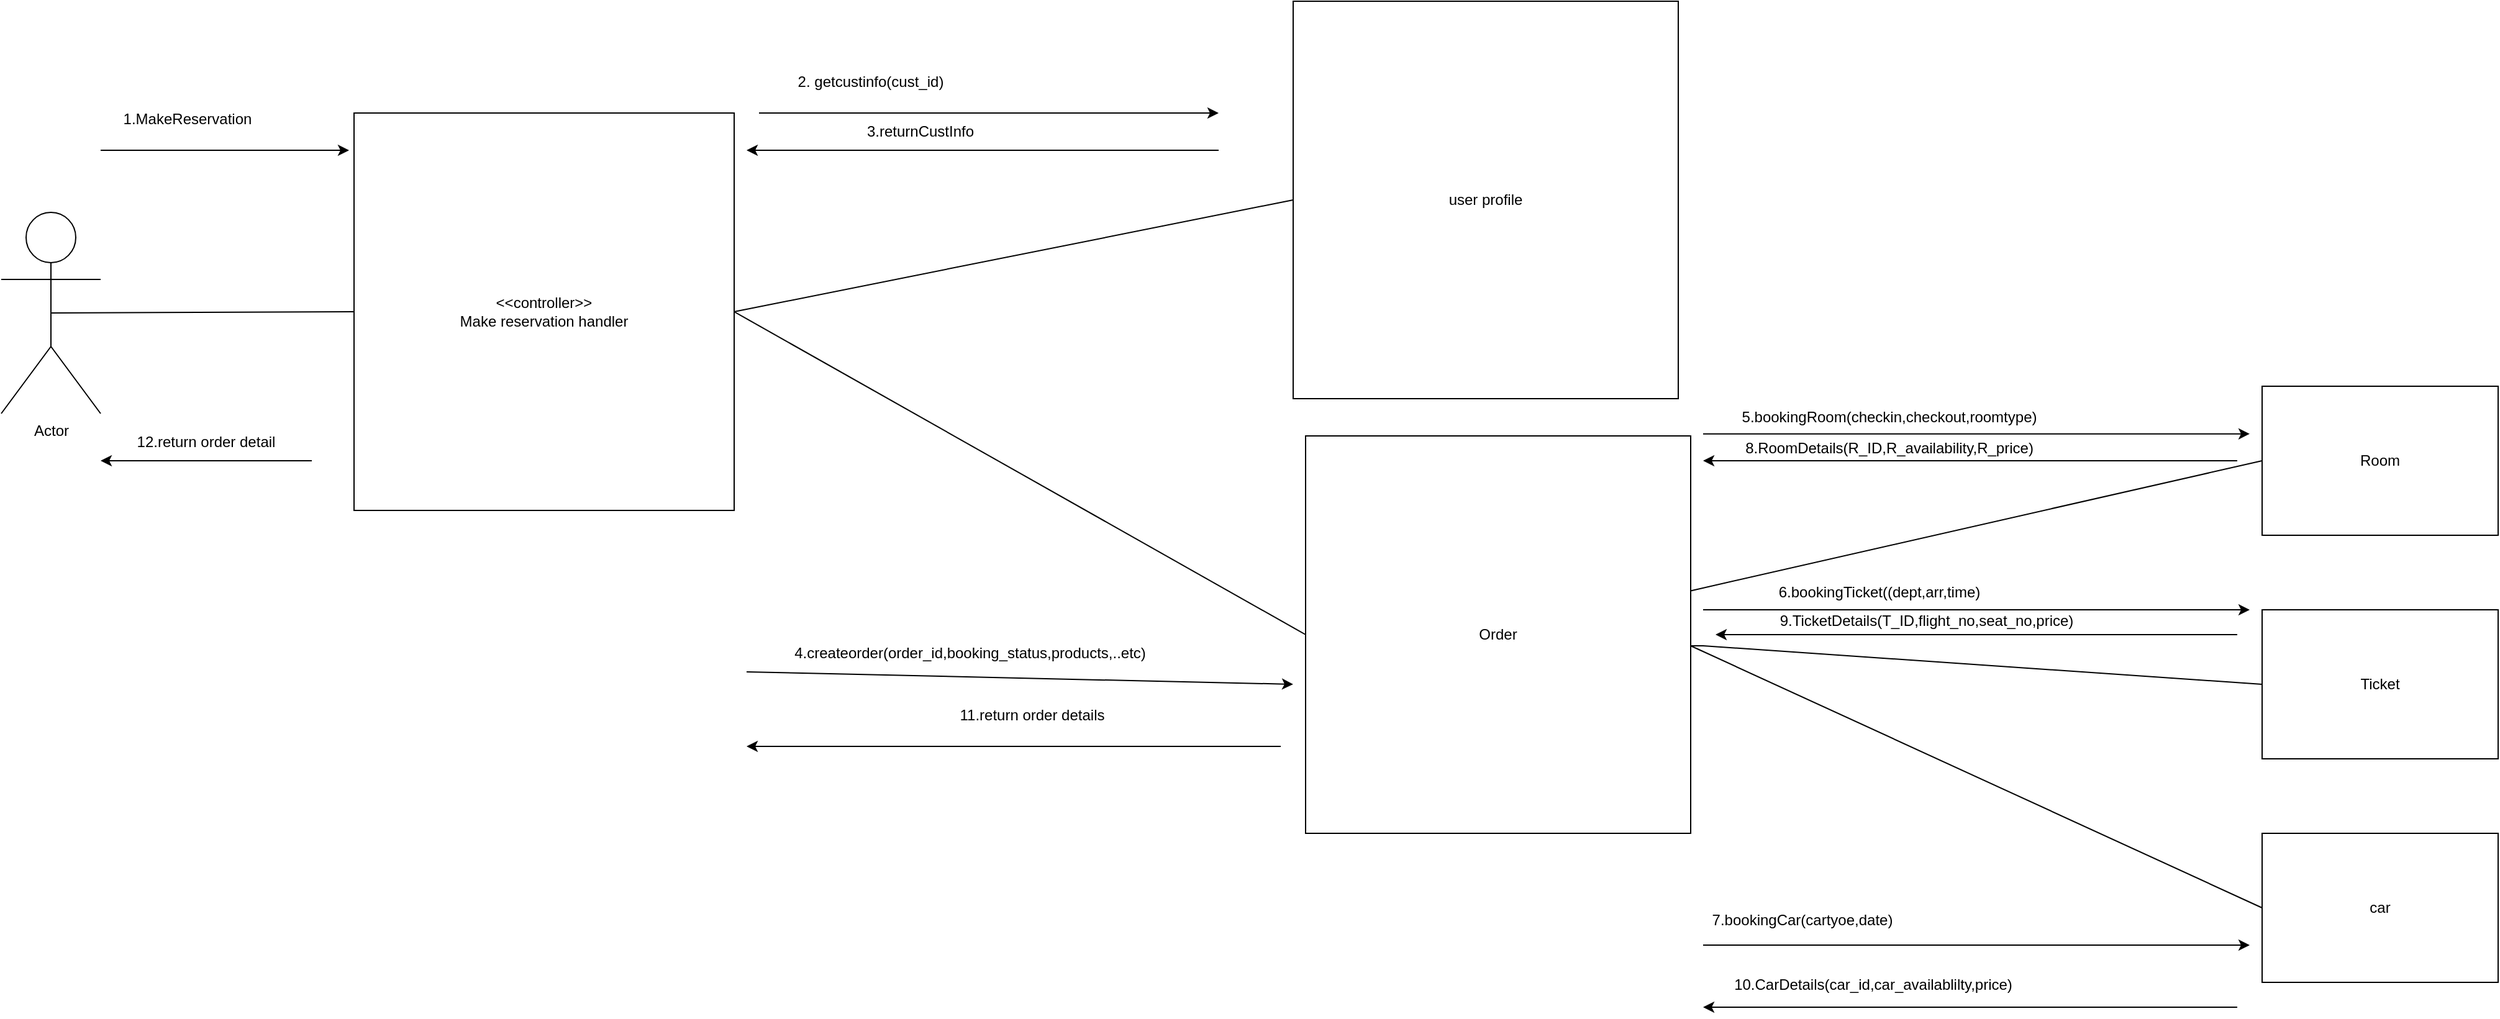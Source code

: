 <mxfile version="25.0.3">
  <diagram name="Page-1" id="3qWat7TnqTN0R8gUwRB4">
    <mxGraphModel dx="1468" dy="2006" grid="1" gridSize="10" guides="1" tooltips="1" connect="1" arrows="1" fold="1" page="1" pageScale="1" pageWidth="827" pageHeight="1169" math="0" shadow="0">
      <root>
        <mxCell id="0" />
        <mxCell id="1" parent="0" />
        <mxCell id="wr1J9yVkNnbwStFv_y0O-1" value="Actor" style="shape=umlActor;verticalLabelPosition=bottom;verticalAlign=top;html=1;outlineConnect=0;" parent="1" vertex="1">
          <mxGeometry width="80" height="162" as="geometry" />
        </mxCell>
        <mxCell id="wr1J9yVkNnbwStFv_y0O-6" value="&amp;lt;&amp;lt;controller&amp;gt;&amp;gt;&lt;div&gt;Make reservation handler&lt;/div&gt;" style="rounded=0;whiteSpace=wrap;html=1;" parent="1" vertex="1">
          <mxGeometry x="284" y="-80" width="306" height="320" as="geometry" />
        </mxCell>
        <mxCell id="wr1J9yVkNnbwStFv_y0O-10" value="1.MakeReservation" style="text;html=1;align=center;verticalAlign=middle;whiteSpace=wrap;rounded=0;" parent="1" vertex="1">
          <mxGeometry x="80" y="-90" width="140" height="30" as="geometry" />
        </mxCell>
        <mxCell id="wr1J9yVkNnbwStFv_y0O-28" value="user profile" style="rounded=0;whiteSpace=wrap;html=1;" parent="1" vertex="1">
          <mxGeometry x="1040" y="-170" width="310" height="320" as="geometry" />
        </mxCell>
        <mxCell id="wr1J9yVkNnbwStFv_y0O-29" value="Ticket" style="rounded=0;whiteSpace=wrap;html=1;" parent="1" vertex="1">
          <mxGeometry x="1820" y="320" width="190" height="120" as="geometry" />
        </mxCell>
        <mxCell id="wr1J9yVkNnbwStFv_y0O-30" value="Room" style="rounded=0;whiteSpace=wrap;html=1;" parent="1" vertex="1">
          <mxGeometry x="1820" y="140" width="190" height="120" as="geometry" />
        </mxCell>
        <mxCell id="wr1J9yVkNnbwStFv_y0O-31" value="car" style="rounded=0;whiteSpace=wrap;html=1;" parent="1" vertex="1">
          <mxGeometry x="1820" y="500" width="190" height="120" as="geometry" />
        </mxCell>
        <mxCell id="wr1J9yVkNnbwStFv_y0O-33" value="" style="endArrow=none;html=1;rounded=0;exitX=0.5;exitY=0.5;exitDx=0;exitDy=0;exitPerimeter=0;entryX=0;entryY=0.5;entryDx=0;entryDy=0;" parent="1" source="wr1J9yVkNnbwStFv_y0O-1" target="wr1J9yVkNnbwStFv_y0O-6" edge="1">
          <mxGeometry width="50" height="50" relative="1" as="geometry">
            <mxPoint x="480" y="140" as="sourcePoint" />
            <mxPoint x="530" y="90" as="targetPoint" />
          </mxGeometry>
        </mxCell>
        <mxCell id="wr1J9yVkNnbwStFv_y0O-34" value="" style="endArrow=none;html=1;rounded=0;exitX=1;exitY=0.5;exitDx=0;exitDy=0;entryX=0;entryY=0.5;entryDx=0;entryDy=0;" parent="1" source="wr1J9yVkNnbwStFv_y0O-6" target="wr1J9yVkNnbwStFv_y0O-28" edge="1">
          <mxGeometry width="50" height="50" relative="1" as="geometry">
            <mxPoint x="750" y="140" as="sourcePoint" />
            <mxPoint x="800" y="90" as="targetPoint" />
          </mxGeometry>
        </mxCell>
        <mxCell id="wr1J9yVkNnbwStFv_y0O-35" value="" style="endArrow=none;html=1;rounded=0;entryX=0;entryY=0.5;entryDx=0;entryDy=0;" parent="1" target="wr1J9yVkNnbwStFv_y0O-30" edge="1" source="wr1J9yVkNnbwStFv_y0O-38">
          <mxGeometry width="50" height="50" relative="1" as="geometry">
            <mxPoint x="1360" y="349" as="sourcePoint" />
            <mxPoint x="1070" y="359" as="targetPoint" />
          </mxGeometry>
        </mxCell>
        <mxCell id="wr1J9yVkNnbwStFv_y0O-36" value="" style="endArrow=none;html=1;rounded=0;exitX=1;exitY=0.5;exitDx=0;exitDy=0;entryX=0;entryY=0.5;entryDx=0;entryDy=0;" parent="1" target="wr1J9yVkNnbwStFv_y0O-29" edge="1">
          <mxGeometry width="50" height="50" relative="1" as="geometry">
            <mxPoint x="1360" y="349" as="sourcePoint" />
            <mxPoint x="1710" y="120" as="targetPoint" />
            <Array as="points">
              <mxPoint x="1370" y="349" />
            </Array>
          </mxGeometry>
        </mxCell>
        <mxCell id="wr1J9yVkNnbwStFv_y0O-37" value="" style="endArrow=none;html=1;rounded=0;entryX=0;entryY=0.5;entryDx=0;entryDy=0;" parent="1" target="wr1J9yVkNnbwStFv_y0O-31" edge="1">
          <mxGeometry width="50" height="50" relative="1" as="geometry">
            <mxPoint x="1360" y="349" as="sourcePoint" />
            <mxPoint x="1710" y="360" as="targetPoint" />
          </mxGeometry>
        </mxCell>
        <mxCell id="wr1J9yVkNnbwStFv_y0O-38" value="Order" style="rounded=0;whiteSpace=wrap;html=1;" parent="1" vertex="1">
          <mxGeometry x="1050" y="180" width="310" height="320" as="geometry" />
        </mxCell>
        <mxCell id="wr1J9yVkNnbwStFv_y0O-39" value="" style="endArrow=none;html=1;rounded=0;exitX=1;exitY=0.5;exitDx=0;exitDy=0;entryX=0;entryY=0.5;entryDx=0;entryDy=0;" parent="1" source="wr1J9yVkNnbwStFv_y0O-6" target="wr1J9yVkNnbwStFv_y0O-38" edge="1">
          <mxGeometry width="50" height="50" relative="1" as="geometry">
            <mxPoint x="620" y="330" as="sourcePoint" />
            <mxPoint x="670" y="280" as="targetPoint" />
          </mxGeometry>
        </mxCell>
        <mxCell id="X0KTBg5QiYJIBkpDeTiK-1" value="" style="endArrow=classic;html=1;rounded=0;" edge="1" parent="1">
          <mxGeometry width="50" height="50" relative="1" as="geometry">
            <mxPoint x="600" y="370" as="sourcePoint" />
            <mxPoint x="1040" y="380" as="targetPoint" />
          </mxGeometry>
        </mxCell>
        <mxCell id="X0KTBg5QiYJIBkpDeTiK-2" value="2. getcustinfo(cust_id)" style="text;html=1;align=center;verticalAlign=middle;whiteSpace=wrap;rounded=0;" vertex="1" parent="1">
          <mxGeometry x="600" y="-120" width="200" height="30" as="geometry" />
        </mxCell>
        <mxCell id="X0KTBg5QiYJIBkpDeTiK-3" value="" style="endArrow=classic;html=1;rounded=0;" edge="1" parent="1">
          <mxGeometry width="50" height="50" relative="1" as="geometry">
            <mxPoint x="80" y="-50" as="sourcePoint" />
            <mxPoint x="280" y="-50" as="targetPoint" />
          </mxGeometry>
        </mxCell>
        <mxCell id="X0KTBg5QiYJIBkpDeTiK-4" value="" style="endArrow=classic;html=1;rounded=0;" edge="1" parent="1">
          <mxGeometry width="50" height="50" relative="1" as="geometry">
            <mxPoint x="610" y="-80" as="sourcePoint" />
            <mxPoint x="980" y="-80" as="targetPoint" />
          </mxGeometry>
        </mxCell>
        <mxCell id="X0KTBg5QiYJIBkpDeTiK-5" value="4.createorder(order_id,booking_status,products,..etc)" style="text;html=1;align=center;verticalAlign=middle;whiteSpace=wrap;rounded=0;" vertex="1" parent="1">
          <mxGeometry x="750" y="340" width="60" height="30" as="geometry" />
        </mxCell>
        <mxCell id="X0KTBg5QiYJIBkpDeTiK-6" value="" style="endArrow=classic;html=1;rounded=0;" edge="1" parent="1">
          <mxGeometry width="50" height="50" relative="1" as="geometry">
            <mxPoint x="980" y="-50" as="sourcePoint" />
            <mxPoint x="600" y="-50" as="targetPoint" />
          </mxGeometry>
        </mxCell>
        <mxCell id="X0KTBg5QiYJIBkpDeTiK-7" value="3.returnCustInfo" style="text;html=1;align=center;verticalAlign=middle;whiteSpace=wrap;rounded=0;" vertex="1" parent="1">
          <mxGeometry x="710" y="-80" width="60" height="30" as="geometry" />
        </mxCell>
        <mxCell id="X0KTBg5QiYJIBkpDeTiK-10" value="" style="endArrow=classic;html=1;rounded=0;" edge="1" parent="1">
          <mxGeometry width="50" height="50" relative="1" as="geometry">
            <mxPoint x="1370" y="178.33" as="sourcePoint" />
            <mxPoint x="1810" y="178.33" as="targetPoint" />
          </mxGeometry>
        </mxCell>
        <mxCell id="X0KTBg5QiYJIBkpDeTiK-14" value="5.bookingRoom(checkin,checkout,roomtype)" style="text;html=1;align=center;verticalAlign=middle;whiteSpace=wrap;rounded=0;" vertex="1" parent="1">
          <mxGeometry x="1490" y="150" width="60" height="30" as="geometry" />
        </mxCell>
        <mxCell id="X0KTBg5QiYJIBkpDeTiK-15" value="" style="endArrow=classic;html=1;rounded=0;" edge="1" parent="1">
          <mxGeometry width="50" height="50" relative="1" as="geometry">
            <mxPoint x="1370" y="320" as="sourcePoint" />
            <mxPoint x="1810" y="320" as="targetPoint" />
          </mxGeometry>
        </mxCell>
        <mxCell id="X0KTBg5QiYJIBkpDeTiK-16" value="6.bookingTicket((dept,arr,time)" style="text;html=1;align=center;verticalAlign=middle;whiteSpace=wrap;rounded=0;" vertex="1" parent="1">
          <mxGeometry x="1392" y="291" width="240" height="30" as="geometry" />
        </mxCell>
        <mxCell id="X0KTBg5QiYJIBkpDeTiK-17" value="" style="endArrow=classic;html=1;rounded=0;" edge="1" parent="1">
          <mxGeometry width="50" height="50" relative="1" as="geometry">
            <mxPoint x="1800" y="200" as="sourcePoint" />
            <mxPoint x="1370" y="200" as="targetPoint" />
          </mxGeometry>
        </mxCell>
        <mxCell id="X0KTBg5QiYJIBkpDeTiK-18" value="" style="endArrow=classic;html=1;rounded=0;" edge="1" parent="1">
          <mxGeometry width="50" height="50" relative="1" as="geometry">
            <mxPoint x="1370" y="590" as="sourcePoint" />
            <mxPoint x="1810" y="590" as="targetPoint" />
          </mxGeometry>
        </mxCell>
        <mxCell id="X0KTBg5QiYJIBkpDeTiK-19" value="7.bookingCar(cartyoe,date)" style="text;html=1;align=center;verticalAlign=middle;whiteSpace=wrap;rounded=0;" vertex="1" parent="1">
          <mxGeometry x="1420" y="555" width="60" height="30" as="geometry" />
        </mxCell>
        <mxCell id="X0KTBg5QiYJIBkpDeTiK-21" value="" style="endArrow=classic;html=1;rounded=0;" edge="1" parent="1">
          <mxGeometry width="50" height="50" relative="1" as="geometry">
            <mxPoint x="1800" y="340" as="sourcePoint" />
            <mxPoint x="1380" y="340" as="targetPoint" />
          </mxGeometry>
        </mxCell>
        <mxCell id="X0KTBg5QiYJIBkpDeTiK-22" value="" style="endArrow=classic;html=1;rounded=0;" edge="1" parent="1">
          <mxGeometry width="50" height="50" relative="1" as="geometry">
            <mxPoint x="1800" y="640" as="sourcePoint" />
            <mxPoint x="1370" y="640" as="targetPoint" />
          </mxGeometry>
        </mxCell>
        <mxCell id="X0KTBg5QiYJIBkpDeTiK-23" value="8.RoomDetails(R_ID,R_availability,R_price)" style="text;html=1;align=center;verticalAlign=middle;whiteSpace=wrap;rounded=0;" vertex="1" parent="1">
          <mxGeometry x="1490" y="175" width="60" height="30" as="geometry" />
        </mxCell>
        <mxCell id="X0KTBg5QiYJIBkpDeTiK-25" value="9.TicketDetails(T_ID,flight_no,seat_no,price)" style="text;html=1;align=center;verticalAlign=middle;whiteSpace=wrap;rounded=0;" vertex="1" parent="1">
          <mxGeometry x="1520" y="314" width="60" height="30" as="geometry" />
        </mxCell>
        <mxCell id="X0KTBg5QiYJIBkpDeTiK-26" value="10.CarDetails(car_id,car_availablilty,price)" style="text;html=1;align=center;verticalAlign=middle;whiteSpace=wrap;rounded=0;" vertex="1" parent="1">
          <mxGeometry x="1477" y="607" width="60" height="30" as="geometry" />
        </mxCell>
        <mxCell id="X0KTBg5QiYJIBkpDeTiK-27" value="" style="endArrow=classic;html=1;rounded=0;" edge="1" parent="1">
          <mxGeometry width="50" height="50" relative="1" as="geometry">
            <mxPoint x="1030" y="430" as="sourcePoint" />
            <mxPoint x="600" y="430" as="targetPoint" />
          </mxGeometry>
        </mxCell>
        <mxCell id="X0KTBg5QiYJIBkpDeTiK-28" value="11.return order details" style="text;html=1;align=center;verticalAlign=middle;whiteSpace=wrap;rounded=0;" vertex="1" parent="1">
          <mxGeometry x="640" y="390" width="380" height="30" as="geometry" />
        </mxCell>
        <mxCell id="X0KTBg5QiYJIBkpDeTiK-29" value="" style="endArrow=classic;html=1;rounded=0;" edge="1" parent="1">
          <mxGeometry width="50" height="50" relative="1" as="geometry">
            <mxPoint x="250" y="200" as="sourcePoint" />
            <mxPoint x="80" y="200" as="targetPoint" />
          </mxGeometry>
        </mxCell>
        <mxCell id="X0KTBg5QiYJIBkpDeTiK-30" value="12.return order detail" style="text;html=1;align=center;verticalAlign=middle;whiteSpace=wrap;rounded=0;" vertex="1" parent="1">
          <mxGeometry x="70" y="170" width="190" height="30" as="geometry" />
        </mxCell>
      </root>
    </mxGraphModel>
  </diagram>
</mxfile>
